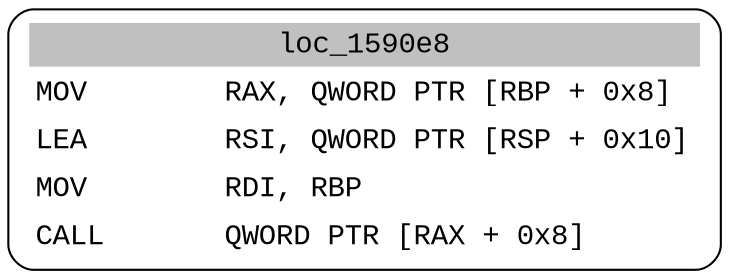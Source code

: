 digraph asm_graph {
1941 [
shape="Mrecord" fontname="Courier New"label =<<table border="0" cellborder="0" cellpadding="3"><tr><td align="center" colspan="2" bgcolor="grey">loc_1590e8</td></tr><tr><td align="left">MOV        RAX, QWORD PTR [RBP + 0x8]</td></tr><tr><td align="left">LEA        RSI, QWORD PTR [RSP + 0x10]</td></tr><tr><td align="left">MOV        RDI, RBP</td></tr><tr><td align="left">CALL       QWORD PTR [RAX + 0x8]</td></tr></table>> ];
}